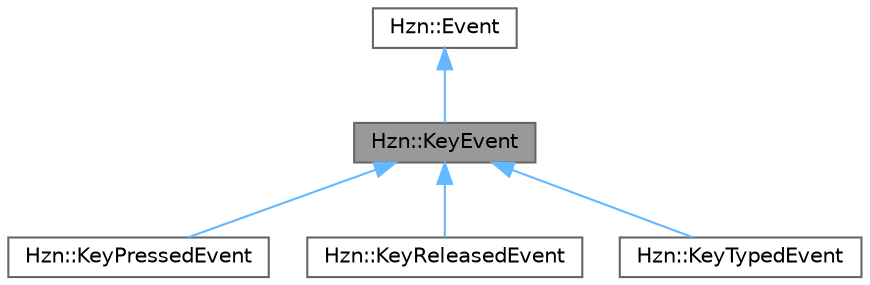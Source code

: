 digraph "Hzn::KeyEvent"
{
 // LATEX_PDF_SIZE
  bgcolor="transparent";
  edge [fontname=Helvetica,fontsize=10,labelfontname=Helvetica,labelfontsize=10];
  node [fontname=Helvetica,fontsize=10,shape=box,height=0.2,width=0.4];
  Node1 [label="Hzn::KeyEvent",height=0.2,width=0.4,color="gray40", fillcolor="grey60", style="filled", fontcolor="black",tooltip=" "];
  Node2 -> Node1 [dir="back",color="steelblue1",style="solid"];
  Node2 [label="Hzn::Event",height=0.2,width=0.4,color="gray40", fillcolor="white", style="filled",URL="$class_hzn_1_1_event.html",tooltip=" "];
  Node1 -> Node3 [dir="back",color="steelblue1",style="solid"];
  Node3 [label="Hzn::KeyPressedEvent",height=0.2,width=0.4,color="gray40", fillcolor="white", style="filled",URL="$class_hzn_1_1_key_pressed_event.html",tooltip=" "];
  Node1 -> Node4 [dir="back",color="steelblue1",style="solid"];
  Node4 [label="Hzn::KeyReleasedEvent",height=0.2,width=0.4,color="gray40", fillcolor="white", style="filled",URL="$class_hzn_1_1_key_released_event.html",tooltip=" "];
  Node1 -> Node5 [dir="back",color="steelblue1",style="solid"];
  Node5 [label="Hzn::KeyTypedEvent",height=0.2,width=0.4,color="gray40", fillcolor="white", style="filled",URL="$class_hzn_1_1_key_typed_event.html",tooltip=" "];
}
